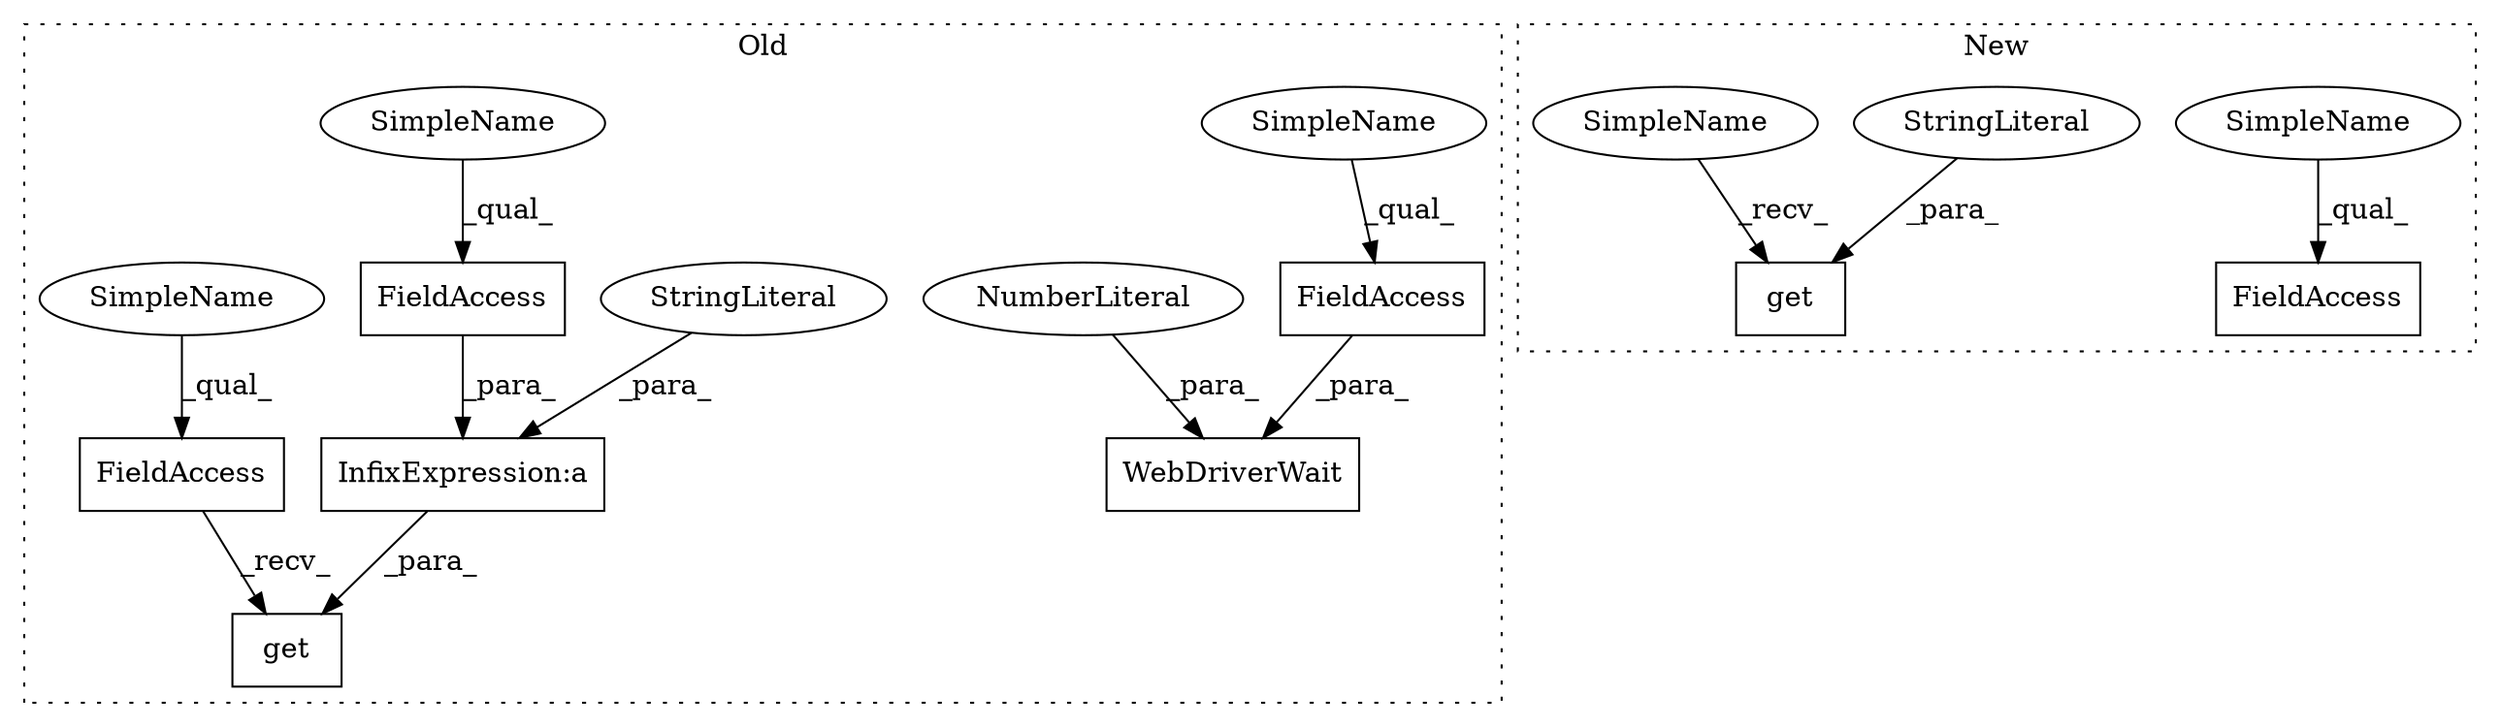 digraph G {
subgraph cluster0 {
1 [label="WebDriverWait" a="32" s="17011,17040" l="14,1" shape="box"];
3 [label="NumberLiteral" a="34" s="17039" l="1" shape="ellipse"];
4 [label="FieldAccess" a="22" s="17025" l="13" shape="box"];
5 [label="FieldAccess" a="22" s="16765" l="20" shape="box"];
6 [label="InfixExpression:a" a="27" s="16785" l="3" shape="box"];
8 [label="FieldAccess" a="22" s="16747" l="13" shape="box"];
9 [label="get" a="32" s="16761,16803" l="4,1" shape="box"];
10 [label="StringLiteral" a="45" s="16788" l="15" shape="ellipse"];
12 [label="SimpleName" a="42" s="16765" l="4" shape="ellipse"];
13 [label="SimpleName" a="42" s="17025" l="4" shape="ellipse"];
14 [label="SimpleName" a="42" s="16747" l="4" shape="ellipse"];
label = "Old";
style="dotted";
}
subgraph cluster1 {
2 [label="get" a="32" s="16675,16694" l="4,1" shape="box"];
7 [label="FieldAccess" a="22" s="17026" l="9" shape="box"];
11 [label="StringLiteral" a="45" s="16679" l="15" shape="ellipse"];
15 [label="SimpleName" a="42" s="17026" l="4" shape="ellipse"];
16 [label="SimpleName" a="42" s="16670" l="4" shape="ellipse"];
label = "New";
style="dotted";
}
3 -> 1 [label="_para_"];
4 -> 1 [label="_para_"];
5 -> 6 [label="_para_"];
6 -> 9 [label="_para_"];
8 -> 9 [label="_recv_"];
10 -> 6 [label="_para_"];
11 -> 2 [label="_para_"];
12 -> 5 [label="_qual_"];
13 -> 4 [label="_qual_"];
14 -> 8 [label="_qual_"];
15 -> 7 [label="_qual_"];
16 -> 2 [label="_recv_"];
}